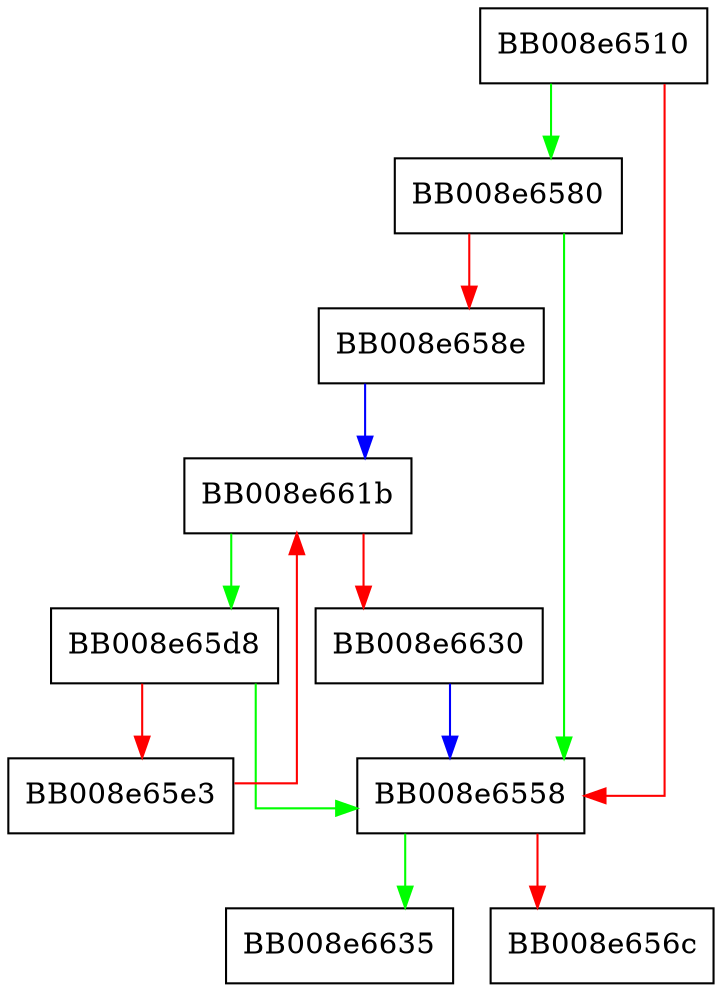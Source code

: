 digraph wait_on_socket {
  node [shape="box"];
  graph [splines=ortho];
  BB008e6510 -> BB008e6580 [color="green"];
  BB008e6510 -> BB008e6558 [color="red"];
  BB008e6558 -> BB008e6635 [color="green"];
  BB008e6558 -> BB008e656c [color="red"];
  BB008e6580 -> BB008e6558 [color="green"];
  BB008e6580 -> BB008e658e [color="red"];
  BB008e658e -> BB008e661b [color="blue"];
  BB008e65d8 -> BB008e6558 [color="green"];
  BB008e65d8 -> BB008e65e3 [color="red"];
  BB008e65e3 -> BB008e661b [color="red"];
  BB008e661b -> BB008e65d8 [color="green"];
  BB008e661b -> BB008e6630 [color="red"];
  BB008e6630 -> BB008e6558 [color="blue"];
}